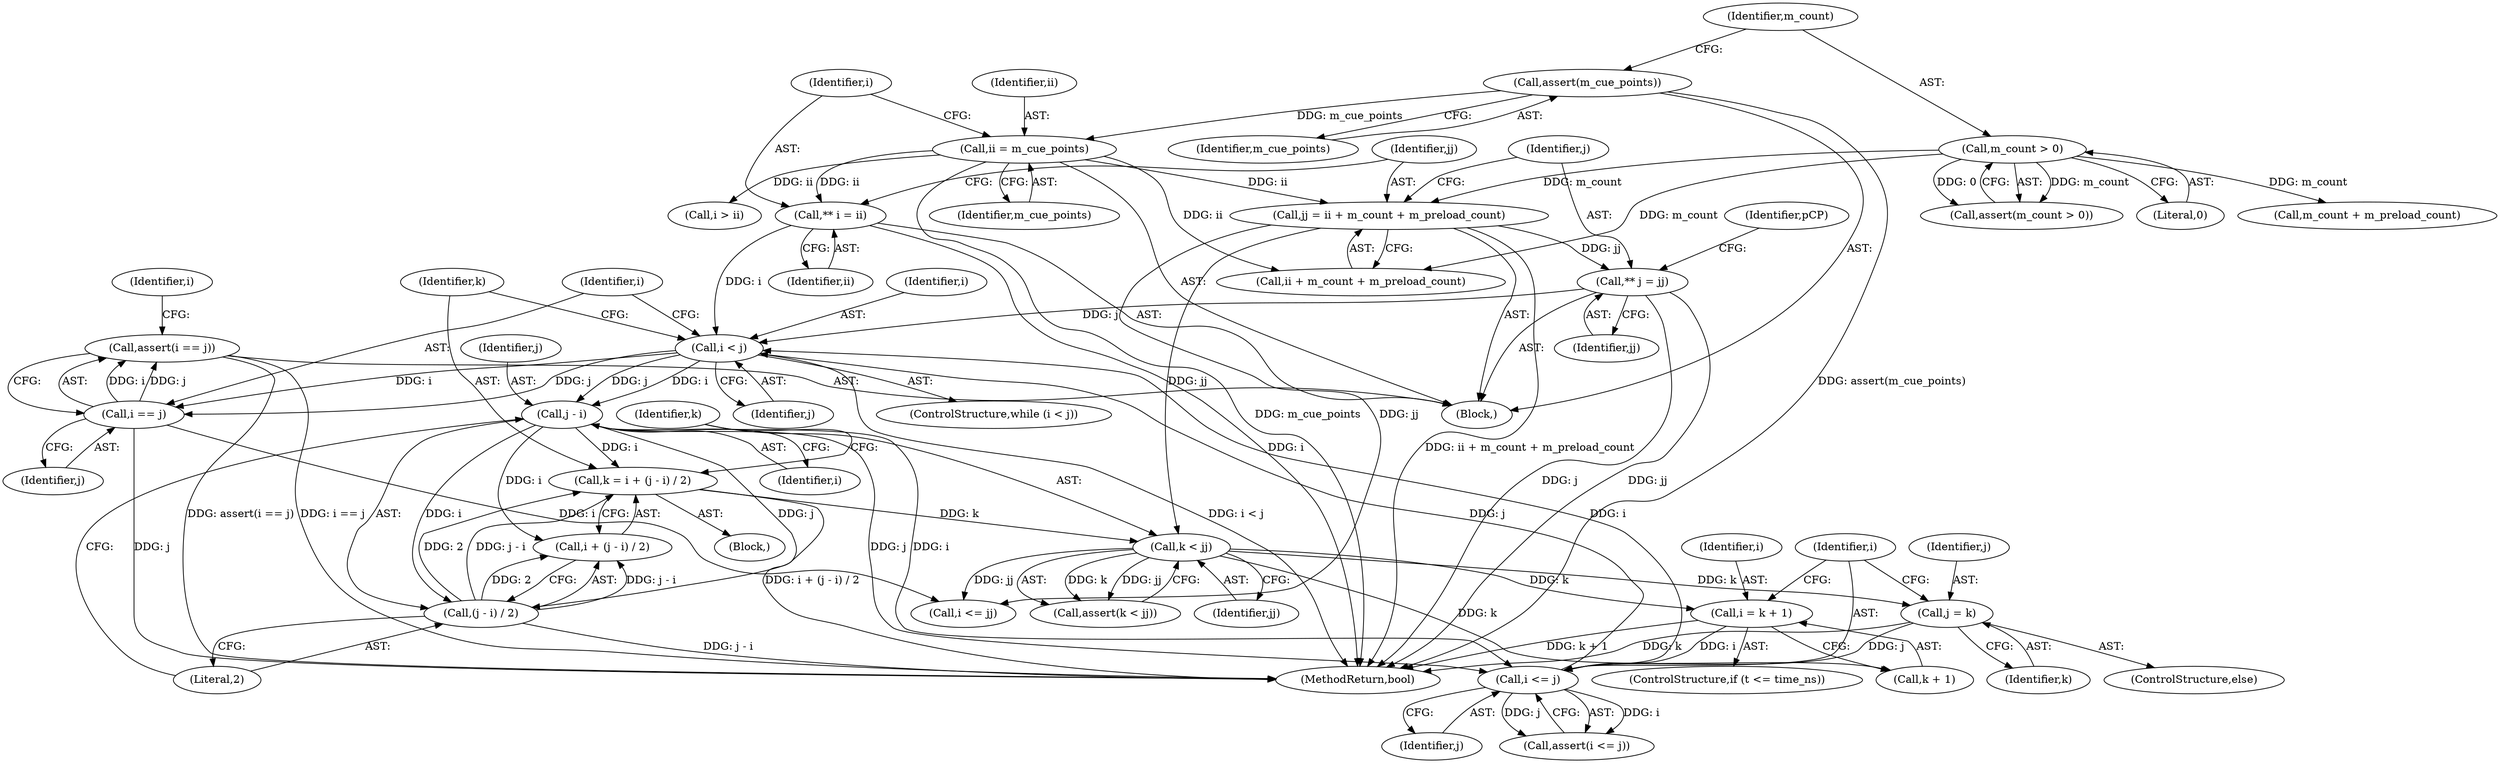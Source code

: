 digraph "1_Android_cc274e2abe8b2a6698a5c47d8aa4bb45f1f9538d_9@API" {
"1000211" [label="(Call,assert(i == j))"];
"1000212" [label="(Call,i == j)"];
"1000164" [label="(Call,i < j)"];
"1000124" [label="(Call,** i = ii)"];
"1000120" [label="(Call,ii = m_cue_points)"];
"1000114" [label="(Call,assert(m_cue_points))"];
"1000208" [label="(Call,i <= j)"];
"1000198" [label="(Call,i = k + 1)"];
"1000178" [label="(Call,k < jj)"];
"1000168" [label="(Call,k = i + (j - i) / 2)"];
"1000173" [label="(Call,j - i)"];
"1000172" [label="(Call,(j - i) / 2)"];
"1000127" [label="(Call,jj = ii + m_count + m_preload_count)"];
"1000117" [label="(Call,m_count > 0)"];
"1000204" [label="(Call,j = k)"];
"1000135" [label="(Call,** j = jj)"];
"1000139" [label="(Identifier,pCP)"];
"1000166" [label="(Identifier,j)"];
"1000126" [label="(Identifier,ii)"];
"1000198" [label="(Call,i = k + 1)"];
"1000175" [label="(Identifier,i)"];
"1000243" [label="(MethodReturn,bool)"];
"1000128" [label="(Identifier,jj)"];
"1000220" [label="(Call,i > ii)"];
"1000122" [label="(Identifier,m_cue_points)"];
"1000177" [label="(Call,assert(k < jj))"];
"1000212" [label="(Call,i == j)"];
"1000194" [label="(ControlStructure,if (t <= time_ns))"];
"1000167" [label="(Block,)"];
"1000137" [label="(Identifier,jj)"];
"1000180" [label="(Identifier,jj)"];
"1000206" [label="(Identifier,k)"];
"1000205" [label="(Identifier,j)"];
"1000117" [label="(Call,m_count > 0)"];
"1000213" [label="(Identifier,i)"];
"1000204" [label="(Call,j = k)"];
"1000210" [label="(Identifier,j)"];
"1000165" [label="(Identifier,i)"];
"1000120" [label="(Call,ii = m_cue_points)"];
"1000164" [label="(Call,i < j)"];
"1000119" [label="(Literal,0)"];
"1000118" [label="(Identifier,m_count)"];
"1000136" [label="(Identifier,j)"];
"1000135" [label="(Call,** j = jj)"];
"1000216" [label="(Call,i <= jj)"];
"1000214" [label="(Identifier,j)"];
"1000169" [label="(Identifier,k)"];
"1000200" [label="(Call,k + 1)"];
"1000203" [label="(ControlStructure,else)"];
"1000211" [label="(Call,assert(i == j))"];
"1000124" [label="(Call,** i = ii)"];
"1000129" [label="(Call,ii + m_count + m_preload_count)"];
"1000217" [label="(Identifier,i)"];
"1000178" [label="(Call,k < jj)"];
"1000207" [label="(Call,assert(i <= j))"];
"1000131" [label="(Call,m_count + m_preload_count)"];
"1000125" [label="(Identifier,i)"];
"1000127" [label="(Call,jj = ii + m_count + m_preload_count)"];
"1000168" [label="(Call,k = i + (j - i) / 2)"];
"1000163" [label="(ControlStructure,while (i < j))"];
"1000106" [label="(Block,)"];
"1000116" [label="(Call,assert(m_count > 0))"];
"1000115" [label="(Identifier,m_cue_points)"];
"1000179" [label="(Identifier,k)"];
"1000176" [label="(Literal,2)"];
"1000114" [label="(Call,assert(m_cue_points))"];
"1000170" [label="(Call,i + (j - i) / 2)"];
"1000174" [label="(Identifier,j)"];
"1000173" [label="(Call,j - i)"];
"1000209" [label="(Identifier,i)"];
"1000172" [label="(Call,(j - i) / 2)"];
"1000208" [label="(Call,i <= j)"];
"1000199" [label="(Identifier,i)"];
"1000121" [label="(Identifier,ii)"];
"1000211" -> "1000106"  [label="AST: "];
"1000211" -> "1000212"  [label="CFG: "];
"1000212" -> "1000211"  [label="AST: "];
"1000217" -> "1000211"  [label="CFG: "];
"1000211" -> "1000243"  [label="DDG: i == j"];
"1000211" -> "1000243"  [label="DDG: assert(i == j)"];
"1000212" -> "1000211"  [label="DDG: i"];
"1000212" -> "1000211"  [label="DDG: j"];
"1000212" -> "1000214"  [label="CFG: "];
"1000213" -> "1000212"  [label="AST: "];
"1000214" -> "1000212"  [label="AST: "];
"1000212" -> "1000243"  [label="DDG: j"];
"1000164" -> "1000212"  [label="DDG: i"];
"1000164" -> "1000212"  [label="DDG: j"];
"1000212" -> "1000216"  [label="DDG: i"];
"1000164" -> "1000163"  [label="AST: "];
"1000164" -> "1000166"  [label="CFG: "];
"1000165" -> "1000164"  [label="AST: "];
"1000166" -> "1000164"  [label="AST: "];
"1000169" -> "1000164"  [label="CFG: "];
"1000213" -> "1000164"  [label="CFG: "];
"1000164" -> "1000243"  [label="DDG: i < j"];
"1000124" -> "1000164"  [label="DDG: i"];
"1000208" -> "1000164"  [label="DDG: i"];
"1000208" -> "1000164"  [label="DDG: j"];
"1000135" -> "1000164"  [label="DDG: j"];
"1000164" -> "1000173"  [label="DDG: j"];
"1000164" -> "1000173"  [label="DDG: i"];
"1000124" -> "1000106"  [label="AST: "];
"1000124" -> "1000126"  [label="CFG: "];
"1000125" -> "1000124"  [label="AST: "];
"1000126" -> "1000124"  [label="AST: "];
"1000128" -> "1000124"  [label="CFG: "];
"1000124" -> "1000243"  [label="DDG: i"];
"1000120" -> "1000124"  [label="DDG: ii"];
"1000120" -> "1000106"  [label="AST: "];
"1000120" -> "1000122"  [label="CFG: "];
"1000121" -> "1000120"  [label="AST: "];
"1000122" -> "1000120"  [label="AST: "];
"1000125" -> "1000120"  [label="CFG: "];
"1000120" -> "1000243"  [label="DDG: m_cue_points"];
"1000114" -> "1000120"  [label="DDG: m_cue_points"];
"1000120" -> "1000127"  [label="DDG: ii"];
"1000120" -> "1000129"  [label="DDG: ii"];
"1000120" -> "1000220"  [label="DDG: ii"];
"1000114" -> "1000106"  [label="AST: "];
"1000114" -> "1000115"  [label="CFG: "];
"1000115" -> "1000114"  [label="AST: "];
"1000118" -> "1000114"  [label="CFG: "];
"1000114" -> "1000243"  [label="DDG: assert(m_cue_points)"];
"1000208" -> "1000207"  [label="AST: "];
"1000208" -> "1000210"  [label="CFG: "];
"1000209" -> "1000208"  [label="AST: "];
"1000210" -> "1000208"  [label="AST: "];
"1000207" -> "1000208"  [label="CFG: "];
"1000208" -> "1000207"  [label="DDG: i"];
"1000208" -> "1000207"  [label="DDG: j"];
"1000198" -> "1000208"  [label="DDG: i"];
"1000173" -> "1000208"  [label="DDG: i"];
"1000173" -> "1000208"  [label="DDG: j"];
"1000204" -> "1000208"  [label="DDG: j"];
"1000198" -> "1000194"  [label="AST: "];
"1000198" -> "1000200"  [label="CFG: "];
"1000199" -> "1000198"  [label="AST: "];
"1000200" -> "1000198"  [label="AST: "];
"1000209" -> "1000198"  [label="CFG: "];
"1000198" -> "1000243"  [label="DDG: k + 1"];
"1000178" -> "1000198"  [label="DDG: k"];
"1000178" -> "1000177"  [label="AST: "];
"1000178" -> "1000180"  [label="CFG: "];
"1000179" -> "1000178"  [label="AST: "];
"1000180" -> "1000178"  [label="AST: "];
"1000177" -> "1000178"  [label="CFG: "];
"1000178" -> "1000177"  [label="DDG: k"];
"1000178" -> "1000177"  [label="DDG: jj"];
"1000168" -> "1000178"  [label="DDG: k"];
"1000127" -> "1000178"  [label="DDG: jj"];
"1000178" -> "1000200"  [label="DDG: k"];
"1000178" -> "1000204"  [label="DDG: k"];
"1000178" -> "1000216"  [label="DDG: jj"];
"1000168" -> "1000167"  [label="AST: "];
"1000168" -> "1000170"  [label="CFG: "];
"1000169" -> "1000168"  [label="AST: "];
"1000170" -> "1000168"  [label="AST: "];
"1000179" -> "1000168"  [label="CFG: "];
"1000168" -> "1000243"  [label="DDG: i + (j - i) / 2"];
"1000173" -> "1000168"  [label="DDG: i"];
"1000172" -> "1000168"  [label="DDG: j - i"];
"1000172" -> "1000168"  [label="DDG: 2"];
"1000173" -> "1000172"  [label="AST: "];
"1000173" -> "1000175"  [label="CFG: "];
"1000174" -> "1000173"  [label="AST: "];
"1000175" -> "1000173"  [label="AST: "];
"1000176" -> "1000173"  [label="CFG: "];
"1000173" -> "1000170"  [label="DDG: i"];
"1000173" -> "1000172"  [label="DDG: j"];
"1000173" -> "1000172"  [label="DDG: i"];
"1000172" -> "1000170"  [label="AST: "];
"1000172" -> "1000176"  [label="CFG: "];
"1000176" -> "1000172"  [label="AST: "];
"1000170" -> "1000172"  [label="CFG: "];
"1000172" -> "1000243"  [label="DDG: j - i"];
"1000172" -> "1000170"  [label="DDG: j - i"];
"1000172" -> "1000170"  [label="DDG: 2"];
"1000127" -> "1000106"  [label="AST: "];
"1000127" -> "1000129"  [label="CFG: "];
"1000128" -> "1000127"  [label="AST: "];
"1000129" -> "1000127"  [label="AST: "];
"1000136" -> "1000127"  [label="CFG: "];
"1000127" -> "1000243"  [label="DDG: ii + m_count + m_preload_count"];
"1000117" -> "1000127"  [label="DDG: m_count"];
"1000127" -> "1000135"  [label="DDG: jj"];
"1000127" -> "1000216"  [label="DDG: jj"];
"1000117" -> "1000116"  [label="AST: "];
"1000117" -> "1000119"  [label="CFG: "];
"1000118" -> "1000117"  [label="AST: "];
"1000119" -> "1000117"  [label="AST: "];
"1000116" -> "1000117"  [label="CFG: "];
"1000117" -> "1000116"  [label="DDG: m_count"];
"1000117" -> "1000116"  [label="DDG: 0"];
"1000117" -> "1000129"  [label="DDG: m_count"];
"1000117" -> "1000131"  [label="DDG: m_count"];
"1000204" -> "1000203"  [label="AST: "];
"1000204" -> "1000206"  [label="CFG: "];
"1000205" -> "1000204"  [label="AST: "];
"1000206" -> "1000204"  [label="AST: "];
"1000209" -> "1000204"  [label="CFG: "];
"1000204" -> "1000243"  [label="DDG: k"];
"1000135" -> "1000106"  [label="AST: "];
"1000135" -> "1000137"  [label="CFG: "];
"1000136" -> "1000135"  [label="AST: "];
"1000137" -> "1000135"  [label="AST: "];
"1000139" -> "1000135"  [label="CFG: "];
"1000135" -> "1000243"  [label="DDG: jj"];
"1000135" -> "1000243"  [label="DDG: j"];
}
